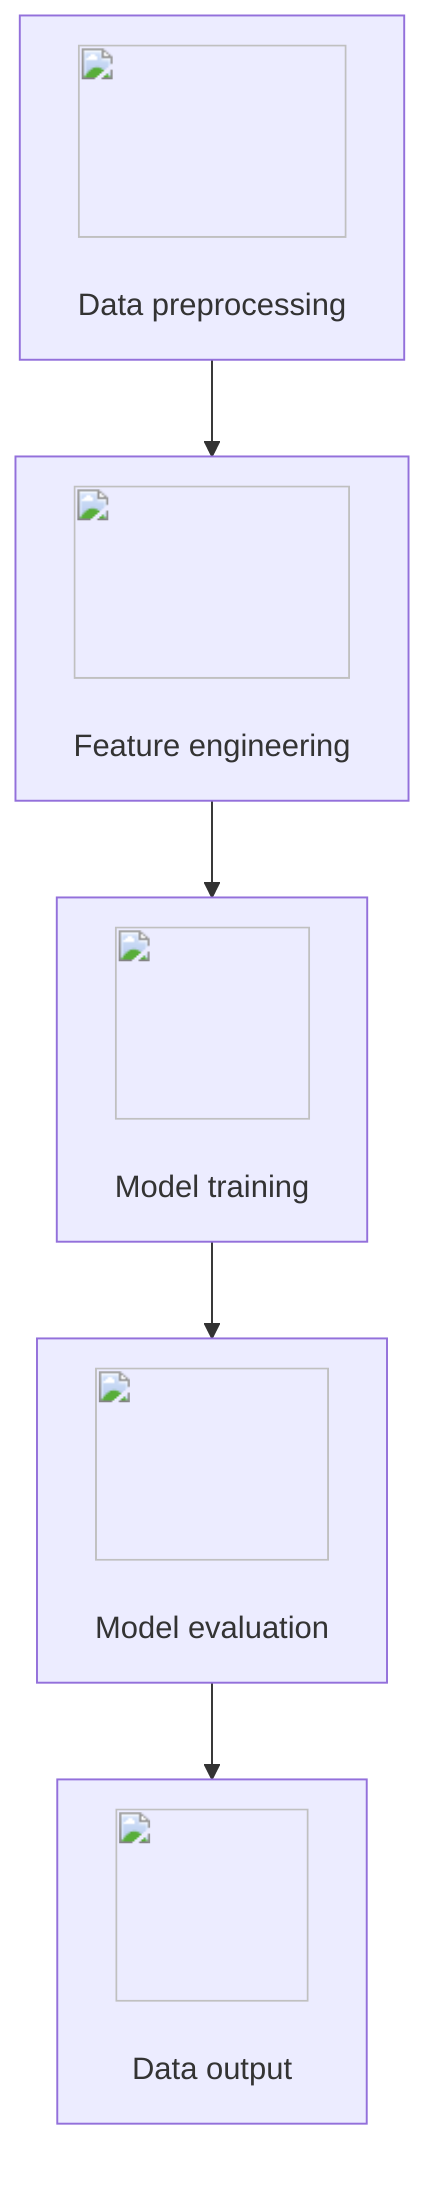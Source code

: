 graph TD;
    A["<img src='path/to/plot.svg' width=100 height=100/> <br/> Data preprocessing"] --> B["<img src='path/to/plot.svg' width=100 height=100/> <br/> Feature engineering"];
    B --> C["<img src='path/to/plot.svg' width=100 height=100/> <br/> Model training"];
    C --> D["<img src='path/to/plot.svg' width=100 height=100/> <br/> Model evaluation"];
    D --> E["<img src='path/to/plot.svg' width=100 height=100/> <br/> Data output"];
